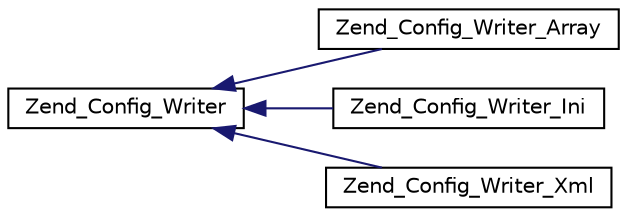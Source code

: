 digraph G
{
  edge [fontname="Helvetica",fontsize="10",labelfontname="Helvetica",labelfontsize="10"];
  node [fontname="Helvetica",fontsize="10",shape=record];
  rankdir="LR";
  Node1 [label="Zend_Config_Writer",height=0.2,width=0.4,color="black", fillcolor="white", style="filled",URL="$class_zend___config___writer.html"];
  Node1 -> Node2 [dir="back",color="midnightblue",fontsize="10",style="solid",fontname="Helvetica"];
  Node2 [label="Zend_Config_Writer_Array",height=0.2,width=0.4,color="black", fillcolor="white", style="filled",URL="$class_zend___config___writer___array.html"];
  Node1 -> Node3 [dir="back",color="midnightblue",fontsize="10",style="solid",fontname="Helvetica"];
  Node3 [label="Zend_Config_Writer_Ini",height=0.2,width=0.4,color="black", fillcolor="white", style="filled",URL="$class_zend___config___writer___ini.html"];
  Node1 -> Node4 [dir="back",color="midnightblue",fontsize="10",style="solid",fontname="Helvetica"];
  Node4 [label="Zend_Config_Writer_Xml",height=0.2,width=0.4,color="black", fillcolor="white", style="filled",URL="$class_zend___config___writer___xml.html"];
}

